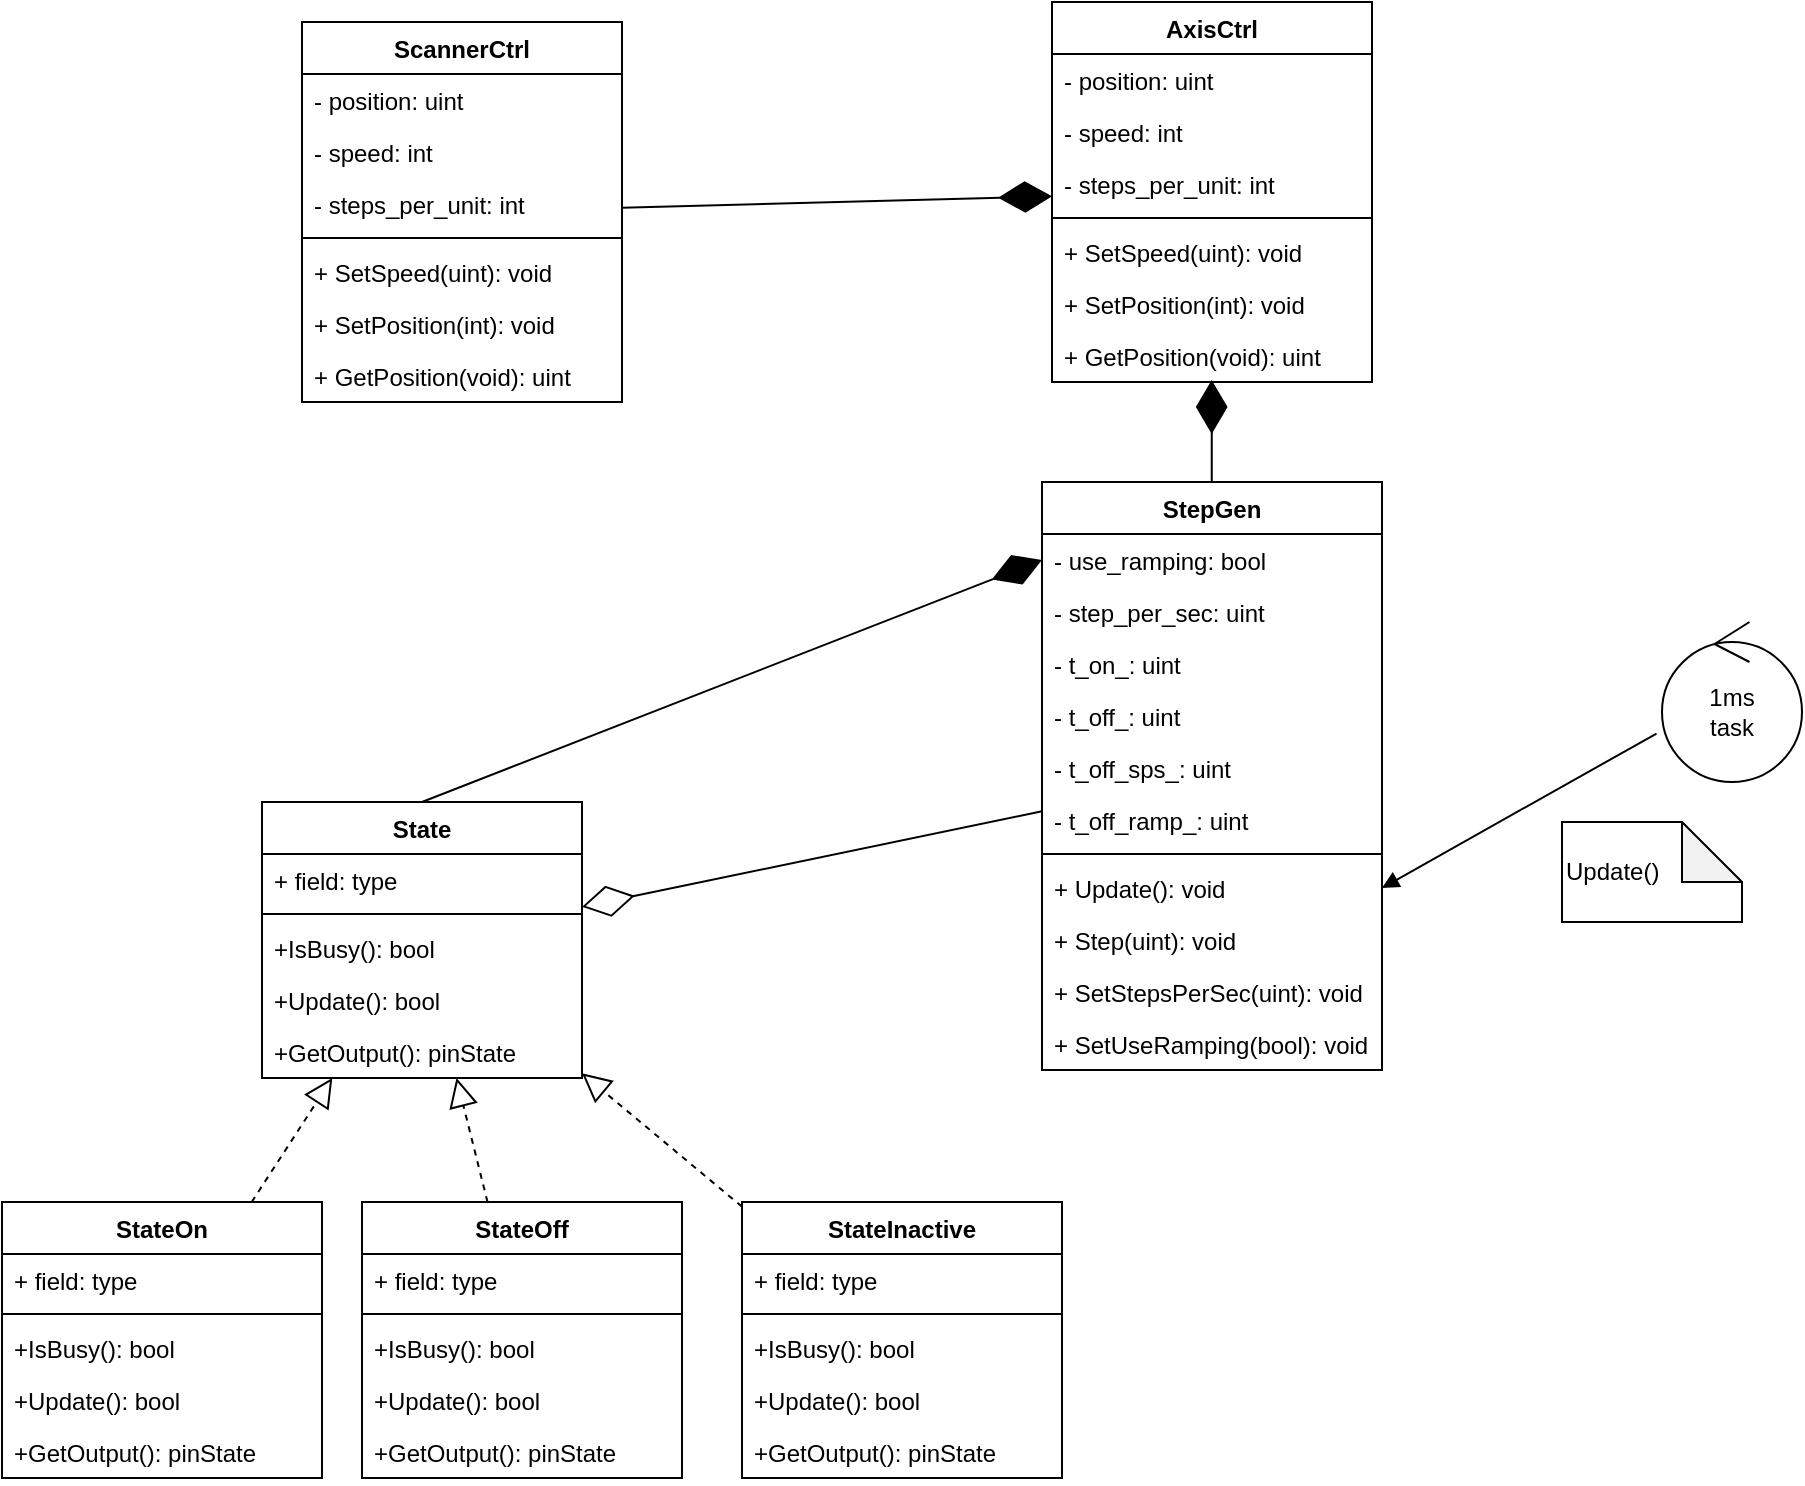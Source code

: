 <mxfile version="21.5.1" type="device" pages="2">
  <diagram id="gGp4RVrtIz4A-ZTjDwm9" name="Page-1">
    <mxGraphModel dx="1098" dy="988" grid="1" gridSize="10" guides="1" tooltips="1" connect="1" arrows="1" fold="1" page="1" pageScale="1" pageWidth="1169" pageHeight="827" math="0" shadow="0">
      <root>
        <mxCell id="0" />
        <mxCell id="1" parent="0" />
        <mxCell id="LSAiB7IixGr9bz8NrgfN-1" value="AxisCtrl" style="swimlane;fontStyle=1;align=center;verticalAlign=top;childLayout=stackLayout;horizontal=1;startSize=26;horizontalStack=0;resizeParent=1;resizeParentMax=0;resizeLast=0;collapsible=1;marginBottom=0;" parent="1" vertex="1">
          <mxGeometry x="765" y="60" width="160" height="190" as="geometry" />
        </mxCell>
        <mxCell id="LSAiB7IixGr9bz8NrgfN-2" value="- position: uint" style="text;strokeColor=none;fillColor=none;align=left;verticalAlign=top;spacingLeft=4;spacingRight=4;overflow=hidden;rotatable=0;points=[[0,0.5],[1,0.5]];portConstraint=eastwest;" parent="LSAiB7IixGr9bz8NrgfN-1" vertex="1">
          <mxGeometry y="26" width="160" height="26" as="geometry" />
        </mxCell>
        <mxCell id="LSAiB7IixGr9bz8NrgfN-3" value="- speed: int" style="text;strokeColor=none;fillColor=none;align=left;verticalAlign=top;spacingLeft=4;spacingRight=4;overflow=hidden;rotatable=0;points=[[0,0.5],[1,0.5]];portConstraint=eastwest;" parent="LSAiB7IixGr9bz8NrgfN-1" vertex="1">
          <mxGeometry y="52" width="160" height="26" as="geometry" />
        </mxCell>
        <mxCell id="LSAiB7IixGr9bz8NrgfN-4" value="- steps_per_unit: int" style="text;strokeColor=none;fillColor=none;align=left;verticalAlign=top;spacingLeft=4;spacingRight=4;overflow=hidden;rotatable=0;points=[[0,0.5],[1,0.5]];portConstraint=eastwest;" parent="LSAiB7IixGr9bz8NrgfN-1" vertex="1">
          <mxGeometry y="78" width="160" height="26" as="geometry" />
        </mxCell>
        <mxCell id="LSAiB7IixGr9bz8NrgfN-5" value="" style="line;strokeWidth=1;fillColor=none;align=left;verticalAlign=middle;spacingTop=-1;spacingLeft=3;spacingRight=3;rotatable=0;labelPosition=right;points=[];portConstraint=eastwest;" parent="LSAiB7IixGr9bz8NrgfN-1" vertex="1">
          <mxGeometry y="104" width="160" height="8" as="geometry" />
        </mxCell>
        <mxCell id="LSAiB7IixGr9bz8NrgfN-6" value="+ SetSpeed(uint): void" style="text;strokeColor=none;fillColor=none;align=left;verticalAlign=top;spacingLeft=4;spacingRight=4;overflow=hidden;rotatable=0;points=[[0,0.5],[1,0.5]];portConstraint=eastwest;" parent="LSAiB7IixGr9bz8NrgfN-1" vertex="1">
          <mxGeometry y="112" width="160" height="26" as="geometry" />
        </mxCell>
        <mxCell id="LSAiB7IixGr9bz8NrgfN-7" value="+ SetPosition(int): void" style="text;strokeColor=none;fillColor=none;align=left;verticalAlign=top;spacingLeft=4;spacingRight=4;overflow=hidden;rotatable=0;points=[[0,0.5],[1,0.5]];portConstraint=eastwest;" parent="LSAiB7IixGr9bz8NrgfN-1" vertex="1">
          <mxGeometry y="138" width="160" height="26" as="geometry" />
        </mxCell>
        <mxCell id="LSAiB7IixGr9bz8NrgfN-8" value="+ GetPosition(void): uint" style="text;strokeColor=none;fillColor=none;align=left;verticalAlign=top;spacingLeft=4;spacingRight=4;overflow=hidden;rotatable=0;points=[[0,0.5],[1,0.5]];portConstraint=eastwest;" parent="LSAiB7IixGr9bz8NrgfN-1" vertex="1">
          <mxGeometry y="164" width="160" height="26" as="geometry" />
        </mxCell>
        <mxCell id="LSAiB7IixGr9bz8NrgfN-9" value="StepGen" style="swimlane;fontStyle=1;align=center;verticalAlign=top;childLayout=stackLayout;horizontal=1;startSize=26;horizontalStack=0;resizeParent=1;resizeParentMax=0;resizeLast=0;collapsible=1;marginBottom=0;" parent="1" vertex="1">
          <mxGeometry x="760" y="300" width="170" height="294" as="geometry" />
        </mxCell>
        <mxCell id="LSAiB7IixGr9bz8NrgfN-10" value="- use_ramping: bool" style="text;strokeColor=none;fillColor=none;align=left;verticalAlign=top;spacingLeft=4;spacingRight=4;overflow=hidden;rotatable=0;points=[[0,0.5],[1,0.5]];portConstraint=eastwest;" parent="LSAiB7IixGr9bz8NrgfN-9" vertex="1">
          <mxGeometry y="26" width="170" height="26" as="geometry" />
        </mxCell>
        <mxCell id="LSAiB7IixGr9bz8NrgfN-11" value="- step_per_sec: uint" style="text;strokeColor=none;fillColor=none;align=left;verticalAlign=top;spacingLeft=4;spacingRight=4;overflow=hidden;rotatable=0;points=[[0,0.5],[1,0.5]];portConstraint=eastwest;" parent="LSAiB7IixGr9bz8NrgfN-9" vertex="1">
          <mxGeometry y="52" width="170" height="26" as="geometry" />
        </mxCell>
        <mxCell id="LSAiB7IixGr9bz8NrgfN-12" value="- t_on_: uint" style="text;strokeColor=none;fillColor=none;align=left;verticalAlign=top;spacingLeft=4;spacingRight=4;overflow=hidden;rotatable=0;points=[[0,0.5],[1,0.5]];portConstraint=eastwest;" parent="LSAiB7IixGr9bz8NrgfN-9" vertex="1">
          <mxGeometry y="78" width="170" height="26" as="geometry" />
        </mxCell>
        <mxCell id="LSAiB7IixGr9bz8NrgfN-13" value="- t_off_: uint" style="text;strokeColor=none;fillColor=none;align=left;verticalAlign=top;spacingLeft=4;spacingRight=4;overflow=hidden;rotatable=0;points=[[0,0.5],[1,0.5]];portConstraint=eastwest;" parent="LSAiB7IixGr9bz8NrgfN-9" vertex="1">
          <mxGeometry y="104" width="170" height="26" as="geometry" />
        </mxCell>
        <mxCell id="LSAiB7IixGr9bz8NrgfN-14" value="- t_off_sps_: uint" style="text;strokeColor=none;fillColor=none;align=left;verticalAlign=top;spacingLeft=4;spacingRight=4;overflow=hidden;rotatable=0;points=[[0,0.5],[1,0.5]];portConstraint=eastwest;" parent="LSAiB7IixGr9bz8NrgfN-9" vertex="1">
          <mxGeometry y="130" width="170" height="26" as="geometry" />
        </mxCell>
        <mxCell id="LSAiB7IixGr9bz8NrgfN-15" value="- t_off_ramp_: uint" style="text;strokeColor=none;fillColor=none;align=left;verticalAlign=top;spacingLeft=4;spacingRight=4;overflow=hidden;rotatable=0;points=[[0,0.5],[1,0.5]];portConstraint=eastwest;" parent="LSAiB7IixGr9bz8NrgfN-9" vertex="1">
          <mxGeometry y="156" width="170" height="26" as="geometry" />
        </mxCell>
        <mxCell id="LSAiB7IixGr9bz8NrgfN-16" value="" style="line;strokeWidth=1;fillColor=none;align=left;verticalAlign=middle;spacingTop=-1;spacingLeft=3;spacingRight=3;rotatable=0;labelPosition=right;points=[];portConstraint=eastwest;" parent="LSAiB7IixGr9bz8NrgfN-9" vertex="1">
          <mxGeometry y="182" width="170" height="8" as="geometry" />
        </mxCell>
        <mxCell id="LSAiB7IixGr9bz8NrgfN-17" value="+ Update(): void" style="text;strokeColor=none;fillColor=none;align=left;verticalAlign=top;spacingLeft=4;spacingRight=4;overflow=hidden;rotatable=0;points=[[0,0.5],[1,0.5]];portConstraint=eastwest;" parent="LSAiB7IixGr9bz8NrgfN-9" vertex="1">
          <mxGeometry y="190" width="170" height="26" as="geometry" />
        </mxCell>
        <mxCell id="LSAiB7IixGr9bz8NrgfN-18" value="+ Step(uint): void" style="text;strokeColor=none;fillColor=none;align=left;verticalAlign=top;spacingLeft=4;spacingRight=4;overflow=hidden;rotatable=0;points=[[0,0.5],[1,0.5]];portConstraint=eastwest;" parent="LSAiB7IixGr9bz8NrgfN-9" vertex="1">
          <mxGeometry y="216" width="170" height="26" as="geometry" />
        </mxCell>
        <mxCell id="LSAiB7IixGr9bz8NrgfN-19" value="+ SetStepsPerSec(uint): void" style="text;strokeColor=none;fillColor=none;align=left;verticalAlign=top;spacingLeft=4;spacingRight=4;overflow=hidden;rotatable=0;points=[[0,0.5],[1,0.5]];portConstraint=eastwest;" parent="LSAiB7IixGr9bz8NrgfN-9" vertex="1">
          <mxGeometry y="242" width="170" height="26" as="geometry" />
        </mxCell>
        <mxCell id="LSAiB7IixGr9bz8NrgfN-20" value="+ SetUseRamping(bool): void" style="text;strokeColor=none;fillColor=none;align=left;verticalAlign=top;spacingLeft=4;spacingRight=4;overflow=hidden;rotatable=0;points=[[0,0.5],[1,0.5]];portConstraint=eastwest;" parent="LSAiB7IixGr9bz8NrgfN-9" vertex="1">
          <mxGeometry y="268" width="170" height="26" as="geometry" />
        </mxCell>
        <mxCell id="LSAiB7IixGr9bz8NrgfN-21" value="" style="endArrow=diamondThin;endFill=1;endSize=24;html=1;rounded=0;entryX=0.499;entryY=0.962;entryDx=0;entryDy=0;entryPerimeter=0;" parent="1" source="LSAiB7IixGr9bz8NrgfN-9" target="LSAiB7IixGr9bz8NrgfN-8" edge="1">
          <mxGeometry width="160" relative="1" as="geometry">
            <mxPoint x="1110" y="280" as="sourcePoint" />
            <mxPoint x="1270" y="280" as="targetPoint" />
          </mxGeometry>
        </mxCell>
        <mxCell id="LSAiB7IixGr9bz8NrgfN-22" value="State" style="swimlane;fontStyle=1;align=center;verticalAlign=top;childLayout=stackLayout;horizontal=1;startSize=26;horizontalStack=0;resizeParent=1;resizeParentMax=0;resizeLast=0;collapsible=1;marginBottom=0;" parent="1" vertex="1">
          <mxGeometry x="370" y="460" width="160" height="138" as="geometry" />
        </mxCell>
        <mxCell id="LSAiB7IixGr9bz8NrgfN-23" value="+ field: type" style="text;strokeColor=none;fillColor=none;align=left;verticalAlign=top;spacingLeft=4;spacingRight=4;overflow=hidden;rotatable=0;points=[[0,0.5],[1,0.5]];portConstraint=eastwest;" parent="LSAiB7IixGr9bz8NrgfN-22" vertex="1">
          <mxGeometry y="26" width="160" height="26" as="geometry" />
        </mxCell>
        <mxCell id="LSAiB7IixGr9bz8NrgfN-24" value="" style="line;strokeWidth=1;fillColor=none;align=left;verticalAlign=middle;spacingTop=-1;spacingLeft=3;spacingRight=3;rotatable=0;labelPosition=right;points=[];portConstraint=eastwest;" parent="LSAiB7IixGr9bz8NrgfN-22" vertex="1">
          <mxGeometry y="52" width="160" height="8" as="geometry" />
        </mxCell>
        <mxCell id="LSAiB7IixGr9bz8NrgfN-25" value="+IsBusy(): bool" style="text;strokeColor=none;fillColor=none;align=left;verticalAlign=top;spacingLeft=4;spacingRight=4;overflow=hidden;rotatable=0;points=[[0,0.5],[1,0.5]];portConstraint=eastwest;" parent="LSAiB7IixGr9bz8NrgfN-22" vertex="1">
          <mxGeometry y="60" width="160" height="26" as="geometry" />
        </mxCell>
        <mxCell id="LSAiB7IixGr9bz8NrgfN-26" value="+Update(): bool" style="text;strokeColor=none;fillColor=none;align=left;verticalAlign=top;spacingLeft=4;spacingRight=4;overflow=hidden;rotatable=0;points=[[0,0.5],[1,0.5]];portConstraint=eastwest;" parent="LSAiB7IixGr9bz8NrgfN-22" vertex="1">
          <mxGeometry y="86" width="160" height="26" as="geometry" />
        </mxCell>
        <mxCell id="LSAiB7IixGr9bz8NrgfN-27" value="+GetOutput(): pinState" style="text;strokeColor=none;fillColor=none;align=left;verticalAlign=top;spacingLeft=4;spacingRight=4;overflow=hidden;rotatable=0;points=[[0,0.5],[1,0.5]];portConstraint=eastwest;" parent="LSAiB7IixGr9bz8NrgfN-22" vertex="1">
          <mxGeometry y="112" width="160" height="26" as="geometry" />
        </mxCell>
        <mxCell id="LSAiB7IixGr9bz8NrgfN-28" value="" style="endArrow=diamondThin;endFill=0;endSize=24;html=1;rounded=0;" parent="1" source="LSAiB7IixGr9bz8NrgfN-9" target="LSAiB7IixGr9bz8NrgfN-22" edge="1">
          <mxGeometry width="160" relative="1" as="geometry">
            <mxPoint x="650" y="510" as="sourcePoint" />
            <mxPoint x="810" y="510" as="targetPoint" />
          </mxGeometry>
        </mxCell>
        <mxCell id="LSAiB7IixGr9bz8NrgfN-29" value="" style="endArrow=diamondThin;endFill=1;endSize=24;html=1;rounded=0;exitX=0.5;exitY=0;exitDx=0;exitDy=0;entryX=0;entryY=0.5;entryDx=0;entryDy=0;" parent="1" source="LSAiB7IixGr9bz8NrgfN-22" target="LSAiB7IixGr9bz8NrgfN-10" edge="1">
          <mxGeometry width="160" relative="1" as="geometry">
            <mxPoint x="650" y="510" as="sourcePoint" />
            <mxPoint x="810" y="510" as="targetPoint" />
          </mxGeometry>
        </mxCell>
        <mxCell id="LSAiB7IixGr9bz8NrgfN-30" value="StateInactive" style="swimlane;fontStyle=1;align=center;verticalAlign=top;childLayout=stackLayout;horizontal=1;startSize=26;horizontalStack=0;resizeParent=1;resizeParentMax=0;resizeLast=0;collapsible=1;marginBottom=0;" parent="1" vertex="1">
          <mxGeometry x="610" y="660" width="160" height="138" as="geometry" />
        </mxCell>
        <mxCell id="LSAiB7IixGr9bz8NrgfN-31" value="+ field: type" style="text;strokeColor=none;fillColor=none;align=left;verticalAlign=top;spacingLeft=4;spacingRight=4;overflow=hidden;rotatable=0;points=[[0,0.5],[1,0.5]];portConstraint=eastwest;" parent="LSAiB7IixGr9bz8NrgfN-30" vertex="1">
          <mxGeometry y="26" width="160" height="26" as="geometry" />
        </mxCell>
        <mxCell id="LSAiB7IixGr9bz8NrgfN-32" value="" style="line;strokeWidth=1;fillColor=none;align=left;verticalAlign=middle;spacingTop=-1;spacingLeft=3;spacingRight=3;rotatable=0;labelPosition=right;points=[];portConstraint=eastwest;" parent="LSAiB7IixGr9bz8NrgfN-30" vertex="1">
          <mxGeometry y="52" width="160" height="8" as="geometry" />
        </mxCell>
        <mxCell id="LSAiB7IixGr9bz8NrgfN-33" value="+IsBusy(): bool" style="text;strokeColor=none;fillColor=none;align=left;verticalAlign=top;spacingLeft=4;spacingRight=4;overflow=hidden;rotatable=0;points=[[0,0.5],[1,0.5]];portConstraint=eastwest;" parent="LSAiB7IixGr9bz8NrgfN-30" vertex="1">
          <mxGeometry y="60" width="160" height="26" as="geometry" />
        </mxCell>
        <mxCell id="LSAiB7IixGr9bz8NrgfN-34" value="+Update(): bool" style="text;strokeColor=none;fillColor=none;align=left;verticalAlign=top;spacingLeft=4;spacingRight=4;overflow=hidden;rotatable=0;points=[[0,0.5],[1,0.5]];portConstraint=eastwest;" parent="LSAiB7IixGr9bz8NrgfN-30" vertex="1">
          <mxGeometry y="86" width="160" height="26" as="geometry" />
        </mxCell>
        <mxCell id="LSAiB7IixGr9bz8NrgfN-35" value="+GetOutput(): pinState" style="text;strokeColor=none;fillColor=none;align=left;verticalAlign=top;spacingLeft=4;spacingRight=4;overflow=hidden;rotatable=0;points=[[0,0.5],[1,0.5]];portConstraint=eastwest;" parent="LSAiB7IixGr9bz8NrgfN-30" vertex="1">
          <mxGeometry y="112" width="160" height="26" as="geometry" />
        </mxCell>
        <mxCell id="LSAiB7IixGr9bz8NrgfN-36" value="StateOff" style="swimlane;fontStyle=1;align=center;verticalAlign=top;childLayout=stackLayout;horizontal=1;startSize=26;horizontalStack=0;resizeParent=1;resizeParentMax=0;resizeLast=0;collapsible=1;marginBottom=0;" parent="1" vertex="1">
          <mxGeometry x="420" y="660" width="160" height="138" as="geometry" />
        </mxCell>
        <mxCell id="LSAiB7IixGr9bz8NrgfN-37" value="+ field: type" style="text;strokeColor=none;fillColor=none;align=left;verticalAlign=top;spacingLeft=4;spacingRight=4;overflow=hidden;rotatable=0;points=[[0,0.5],[1,0.5]];portConstraint=eastwest;" parent="LSAiB7IixGr9bz8NrgfN-36" vertex="1">
          <mxGeometry y="26" width="160" height="26" as="geometry" />
        </mxCell>
        <mxCell id="LSAiB7IixGr9bz8NrgfN-38" value="" style="line;strokeWidth=1;fillColor=none;align=left;verticalAlign=middle;spacingTop=-1;spacingLeft=3;spacingRight=3;rotatable=0;labelPosition=right;points=[];portConstraint=eastwest;" parent="LSAiB7IixGr9bz8NrgfN-36" vertex="1">
          <mxGeometry y="52" width="160" height="8" as="geometry" />
        </mxCell>
        <mxCell id="LSAiB7IixGr9bz8NrgfN-39" value="+IsBusy(): bool" style="text;strokeColor=none;fillColor=none;align=left;verticalAlign=top;spacingLeft=4;spacingRight=4;overflow=hidden;rotatable=0;points=[[0,0.5],[1,0.5]];portConstraint=eastwest;" parent="LSAiB7IixGr9bz8NrgfN-36" vertex="1">
          <mxGeometry y="60" width="160" height="26" as="geometry" />
        </mxCell>
        <mxCell id="LSAiB7IixGr9bz8NrgfN-40" value="+Update(): bool" style="text;strokeColor=none;fillColor=none;align=left;verticalAlign=top;spacingLeft=4;spacingRight=4;overflow=hidden;rotatable=0;points=[[0,0.5],[1,0.5]];portConstraint=eastwest;" parent="LSAiB7IixGr9bz8NrgfN-36" vertex="1">
          <mxGeometry y="86" width="160" height="26" as="geometry" />
        </mxCell>
        <mxCell id="LSAiB7IixGr9bz8NrgfN-41" value="+GetOutput(): pinState" style="text;strokeColor=none;fillColor=none;align=left;verticalAlign=top;spacingLeft=4;spacingRight=4;overflow=hidden;rotatable=0;points=[[0,0.5],[1,0.5]];portConstraint=eastwest;" parent="LSAiB7IixGr9bz8NrgfN-36" vertex="1">
          <mxGeometry y="112" width="160" height="26" as="geometry" />
        </mxCell>
        <mxCell id="LSAiB7IixGr9bz8NrgfN-42" value="StateOn" style="swimlane;fontStyle=1;align=center;verticalAlign=top;childLayout=stackLayout;horizontal=1;startSize=26;horizontalStack=0;resizeParent=1;resizeParentMax=0;resizeLast=0;collapsible=1;marginBottom=0;" parent="1" vertex="1">
          <mxGeometry x="240" y="660" width="160" height="138" as="geometry" />
        </mxCell>
        <mxCell id="LSAiB7IixGr9bz8NrgfN-43" value="+ field: type" style="text;strokeColor=none;fillColor=none;align=left;verticalAlign=top;spacingLeft=4;spacingRight=4;overflow=hidden;rotatable=0;points=[[0,0.5],[1,0.5]];portConstraint=eastwest;" parent="LSAiB7IixGr9bz8NrgfN-42" vertex="1">
          <mxGeometry y="26" width="160" height="26" as="geometry" />
        </mxCell>
        <mxCell id="LSAiB7IixGr9bz8NrgfN-44" value="" style="line;strokeWidth=1;fillColor=none;align=left;verticalAlign=middle;spacingTop=-1;spacingLeft=3;spacingRight=3;rotatable=0;labelPosition=right;points=[];portConstraint=eastwest;" parent="LSAiB7IixGr9bz8NrgfN-42" vertex="1">
          <mxGeometry y="52" width="160" height="8" as="geometry" />
        </mxCell>
        <mxCell id="LSAiB7IixGr9bz8NrgfN-45" value="+IsBusy(): bool" style="text;strokeColor=none;fillColor=none;align=left;verticalAlign=top;spacingLeft=4;spacingRight=4;overflow=hidden;rotatable=0;points=[[0,0.5],[1,0.5]];portConstraint=eastwest;" parent="LSAiB7IixGr9bz8NrgfN-42" vertex="1">
          <mxGeometry y="60" width="160" height="26" as="geometry" />
        </mxCell>
        <mxCell id="LSAiB7IixGr9bz8NrgfN-46" value="+Update(): bool" style="text;strokeColor=none;fillColor=none;align=left;verticalAlign=top;spacingLeft=4;spacingRight=4;overflow=hidden;rotatable=0;points=[[0,0.5],[1,0.5]];portConstraint=eastwest;" parent="LSAiB7IixGr9bz8NrgfN-42" vertex="1">
          <mxGeometry y="86" width="160" height="26" as="geometry" />
        </mxCell>
        <mxCell id="LSAiB7IixGr9bz8NrgfN-47" value="+GetOutput(): pinState" style="text;strokeColor=none;fillColor=none;align=left;verticalAlign=top;spacingLeft=4;spacingRight=4;overflow=hidden;rotatable=0;points=[[0,0.5],[1,0.5]];portConstraint=eastwest;" parent="LSAiB7IixGr9bz8NrgfN-42" vertex="1">
          <mxGeometry y="112" width="160" height="26" as="geometry" />
        </mxCell>
        <mxCell id="LSAiB7IixGr9bz8NrgfN-48" value="" style="endArrow=block;dashed=1;endFill=0;endSize=12;html=1;rounded=0;" parent="1" source="LSAiB7IixGr9bz8NrgfN-42" target="LSAiB7IixGr9bz8NrgfN-22" edge="1">
          <mxGeometry width="160" relative="1" as="geometry">
            <mxPoint x="650" y="510" as="sourcePoint" />
            <mxPoint x="810" y="510" as="targetPoint" />
          </mxGeometry>
        </mxCell>
        <mxCell id="LSAiB7IixGr9bz8NrgfN-49" value="" style="endArrow=block;dashed=1;endFill=0;endSize=12;html=1;rounded=0;" parent="1" source="LSAiB7IixGr9bz8NrgfN-36" target="LSAiB7IixGr9bz8NrgfN-22" edge="1">
          <mxGeometry width="160" relative="1" as="geometry">
            <mxPoint x="330" y="670" as="sourcePoint" />
            <mxPoint x="480" y="610" as="targetPoint" />
          </mxGeometry>
        </mxCell>
        <mxCell id="LSAiB7IixGr9bz8NrgfN-50" value="" style="endArrow=block;dashed=1;endFill=0;endSize=12;html=1;rounded=0;" parent="1" source="LSAiB7IixGr9bz8NrgfN-30" target="LSAiB7IixGr9bz8NrgfN-22" edge="1">
          <mxGeometry width="160" relative="1" as="geometry">
            <mxPoint x="340" y="680" as="sourcePoint" />
            <mxPoint x="560" y="620" as="targetPoint" />
          </mxGeometry>
        </mxCell>
        <mxCell id="LSAiB7IixGr9bz8NrgfN-51" value="1ms&lt;br&gt;task" style="ellipse;shape=umlControl;whiteSpace=wrap;html=1;" parent="1" vertex="1">
          <mxGeometry x="1070" y="370" width="70" height="80" as="geometry" />
        </mxCell>
        <mxCell id="LSAiB7IixGr9bz8NrgfN-52" value="" style="html=1;verticalAlign=bottom;labelBackgroundColor=none;endArrow=block;endFill=1;rounded=0;entryX=1;entryY=0.5;entryDx=0;entryDy=0;exitX=-0.039;exitY=0.697;exitDx=0;exitDy=0;exitPerimeter=0;" parent="1" source="LSAiB7IixGr9bz8NrgfN-51" target="LSAiB7IixGr9bz8NrgfN-17" edge="1">
          <mxGeometry width="160" relative="1" as="geometry">
            <mxPoint x="1060" y="420" as="sourcePoint" />
            <mxPoint x="720" y="550" as="targetPoint" />
          </mxGeometry>
        </mxCell>
        <mxCell id="LSAiB7IixGr9bz8NrgfN-53" value="Update()" style="shape=note;whiteSpace=wrap;html=1;backgroundOutline=1;darkOpacity=0.05;align=left;" parent="1" vertex="1">
          <mxGeometry x="1020" y="470" width="90" height="50" as="geometry" />
        </mxCell>
        <mxCell id="DkStvtZJuYiXA0wBubEW-1" value="ScannerCtrl" style="swimlane;fontStyle=1;align=center;verticalAlign=top;childLayout=stackLayout;horizontal=1;startSize=26;horizontalStack=0;resizeParent=1;resizeParentMax=0;resizeLast=0;collapsible=1;marginBottom=0;" vertex="1" parent="1">
          <mxGeometry x="390" y="70" width="160" height="190" as="geometry" />
        </mxCell>
        <mxCell id="DkStvtZJuYiXA0wBubEW-2" value="- position: uint" style="text;strokeColor=none;fillColor=none;align=left;verticalAlign=top;spacingLeft=4;spacingRight=4;overflow=hidden;rotatable=0;points=[[0,0.5],[1,0.5]];portConstraint=eastwest;" vertex="1" parent="DkStvtZJuYiXA0wBubEW-1">
          <mxGeometry y="26" width="160" height="26" as="geometry" />
        </mxCell>
        <mxCell id="DkStvtZJuYiXA0wBubEW-3" value="- speed: int" style="text;strokeColor=none;fillColor=none;align=left;verticalAlign=top;spacingLeft=4;spacingRight=4;overflow=hidden;rotatable=0;points=[[0,0.5],[1,0.5]];portConstraint=eastwest;" vertex="1" parent="DkStvtZJuYiXA0wBubEW-1">
          <mxGeometry y="52" width="160" height="26" as="geometry" />
        </mxCell>
        <mxCell id="DkStvtZJuYiXA0wBubEW-4" value="- steps_per_unit: int" style="text;strokeColor=none;fillColor=none;align=left;verticalAlign=top;spacingLeft=4;spacingRight=4;overflow=hidden;rotatable=0;points=[[0,0.5],[1,0.5]];portConstraint=eastwest;" vertex="1" parent="DkStvtZJuYiXA0wBubEW-1">
          <mxGeometry y="78" width="160" height="26" as="geometry" />
        </mxCell>
        <mxCell id="DkStvtZJuYiXA0wBubEW-5" value="" style="line;strokeWidth=1;fillColor=none;align=left;verticalAlign=middle;spacingTop=-1;spacingLeft=3;spacingRight=3;rotatable=0;labelPosition=right;points=[];portConstraint=eastwest;" vertex="1" parent="DkStvtZJuYiXA0wBubEW-1">
          <mxGeometry y="104" width="160" height="8" as="geometry" />
        </mxCell>
        <mxCell id="DkStvtZJuYiXA0wBubEW-6" value="+ SetSpeed(uint): void" style="text;strokeColor=none;fillColor=none;align=left;verticalAlign=top;spacingLeft=4;spacingRight=4;overflow=hidden;rotatable=0;points=[[0,0.5],[1,0.5]];portConstraint=eastwest;" vertex="1" parent="DkStvtZJuYiXA0wBubEW-1">
          <mxGeometry y="112" width="160" height="26" as="geometry" />
        </mxCell>
        <mxCell id="DkStvtZJuYiXA0wBubEW-7" value="+ SetPosition(int): void" style="text;strokeColor=none;fillColor=none;align=left;verticalAlign=top;spacingLeft=4;spacingRight=4;overflow=hidden;rotatable=0;points=[[0,0.5],[1,0.5]];portConstraint=eastwest;" vertex="1" parent="DkStvtZJuYiXA0wBubEW-1">
          <mxGeometry y="138" width="160" height="26" as="geometry" />
        </mxCell>
        <mxCell id="DkStvtZJuYiXA0wBubEW-8" value="+ GetPosition(void): uint" style="text;strokeColor=none;fillColor=none;align=left;verticalAlign=top;spacingLeft=4;spacingRight=4;overflow=hidden;rotatable=0;points=[[0,0.5],[1,0.5]];portConstraint=eastwest;" vertex="1" parent="DkStvtZJuYiXA0wBubEW-1">
          <mxGeometry y="164" width="160" height="26" as="geometry" />
        </mxCell>
        <mxCell id="DkStvtZJuYiXA0wBubEW-9" value="" style="endArrow=diamondThin;endFill=1;endSize=24;html=1;rounded=0;" edge="1" parent="1" source="DkStvtZJuYiXA0wBubEW-1" target="LSAiB7IixGr9bz8NrgfN-1">
          <mxGeometry width="160" relative="1" as="geometry">
            <mxPoint x="550" y="51" as="sourcePoint" />
            <mxPoint x="860" y="-70" as="targetPoint" />
          </mxGeometry>
        </mxCell>
      </root>
    </mxGraphModel>
  </diagram>
  <diagram id="_XMiRAP7YtDQQvt_TOxm" name="Page-2">
    <mxGraphModel dx="1422" dy="865" grid="1" gridSize="10" guides="1" tooltips="1" connect="1" arrows="1" fold="1" page="1" pageScale="1" pageWidth="1169" pageHeight="827" math="0" shadow="0">
      <root>
        <mxCell id="0" />
        <mxCell id="1" parent="0" />
        <mxCell id="Aea5CEDroBR5ZpuiyoKQ-1" value="Model" style="swimlane;fontStyle=1;align=center;verticalAlign=top;childLayout=stackLayout;horizontal=1;startSize=26;horizontalStack=0;resizeParent=1;resizeParentMax=0;resizeLast=0;collapsible=1;marginBottom=0;" vertex="1" parent="1">
          <mxGeometry x="300" y="293" width="160" height="294" as="geometry" />
        </mxCell>
        <mxCell id="Aea5CEDroBR5ZpuiyoKQ-2" value="+ file_name: string" style="text;strokeColor=none;fillColor=none;align=left;verticalAlign=top;spacingLeft=4;spacingRight=4;overflow=hidden;rotatable=0;points=[[0,0.5],[1,0.5]];portConstraint=eastwest;" vertex="1" parent="Aea5CEDroBR5ZpuiyoKQ-1">
          <mxGeometry y="26" width="160" height="26" as="geometry" />
        </mxCell>
        <mxCell id="Aea5CEDroBR5ZpuiyoKQ-3" value="+ com_port: string" style="text;strokeColor=none;fillColor=none;align=left;verticalAlign=top;spacingLeft=4;spacingRight=4;overflow=hidden;rotatable=0;points=[[0,0.5],[1,0.5]];portConstraint=eastwest;" vertex="1" parent="Aea5CEDroBR5ZpuiyoKQ-1">
          <mxGeometry y="52" width="160" height="26" as="geometry" />
        </mxCell>
        <mxCell id="Aea5CEDroBR5ZpuiyoKQ-4" value="+ low_vertical_limit: int" style="text;strokeColor=none;fillColor=none;align=left;verticalAlign=top;spacingLeft=4;spacingRight=4;overflow=hidden;rotatable=0;points=[[0,0.5],[1,0.5]];portConstraint=eastwest;" vertex="1" parent="Aea5CEDroBR5ZpuiyoKQ-1">
          <mxGeometry y="78" width="160" height="26" as="geometry" />
        </mxCell>
        <mxCell id="Aea5CEDroBR5ZpuiyoKQ-5" value="+ high_vertical_limit: int" style="text;strokeColor=none;fillColor=none;align=left;verticalAlign=top;spacingLeft=4;spacingRight=4;overflow=hidden;rotatable=0;points=[[0,0.5],[1,0.5]];portConstraint=eastwest;" vertex="1" parent="Aea5CEDroBR5ZpuiyoKQ-1">
          <mxGeometry y="104" width="160" height="26" as="geometry" />
        </mxCell>
        <mxCell id="Aea5CEDroBR5ZpuiyoKQ-6" value="" style="line;strokeWidth=1;fillColor=none;align=left;verticalAlign=middle;spacingTop=-1;spacingLeft=3;spacingRight=3;rotatable=0;labelPosition=right;points=[];portConstraint=eastwest;" vertex="1" parent="Aea5CEDroBR5ZpuiyoKQ-1">
          <mxGeometry y="130" width="160" height="8" as="geometry" />
        </mxCell>
        <mxCell id="Aea5CEDroBR5ZpuiyoKQ-7" value="+ attatch(Observer): void" style="text;strokeColor=none;fillColor=none;align=left;verticalAlign=top;spacingLeft=4;spacingRight=4;overflow=hidden;rotatable=0;points=[[0,0.5],[1,0.5]];portConstraint=eastwest;" vertex="1" parent="Aea5CEDroBR5ZpuiyoKQ-1">
          <mxGeometry y="138" width="160" height="26" as="geometry" />
        </mxCell>
        <mxCell id="Aea5CEDroBR5ZpuiyoKQ-8" value="+ notify(void): void" style="text;strokeColor=none;fillColor=none;align=left;verticalAlign=top;spacingLeft=4;spacingRight=4;overflow=hidden;rotatable=0;points=[[0,0.5],[1,0.5]];portConstraint=eastwest;" vertex="1" parent="Aea5CEDroBR5ZpuiyoKQ-1">
          <mxGeometry y="164" width="160" height="26" as="geometry" />
        </mxCell>
        <mxCell id="Aea5CEDroBR5ZpuiyoKQ-9" value="+ getter1(void): void" style="text;strokeColor=none;fillColor=none;align=left;verticalAlign=top;spacingLeft=4;spacingRight=4;overflow=hidden;rotatable=0;points=[[0,0.5],[1,0.5]];portConstraint=eastwest;" vertex="1" parent="Aea5CEDroBR5ZpuiyoKQ-1">
          <mxGeometry y="190" width="160" height="26" as="geometry" />
        </mxCell>
        <mxCell id="Aea5CEDroBR5ZpuiyoKQ-10" value="+ getter2(void): void" style="text;strokeColor=none;fillColor=none;align=left;verticalAlign=top;spacingLeft=4;spacingRight=4;overflow=hidden;rotatable=0;points=[[0,0.5],[1,0.5]];portConstraint=eastwest;" vertex="1" parent="Aea5CEDroBR5ZpuiyoKQ-1">
          <mxGeometry y="216" width="160" height="26" as="geometry" />
        </mxCell>
        <mxCell id="Aea5CEDroBR5ZpuiyoKQ-11" value="+ setter1(void): void" style="text;strokeColor=none;fillColor=none;align=left;verticalAlign=top;spacingLeft=4;spacingRight=4;overflow=hidden;rotatable=0;points=[[0,0.5],[1,0.5]];portConstraint=eastwest;" vertex="1" parent="Aea5CEDroBR5ZpuiyoKQ-1">
          <mxGeometry y="242" width="160" height="26" as="geometry" />
        </mxCell>
        <mxCell id="Aea5CEDroBR5ZpuiyoKQ-12" value="+ setter2(void): void" style="text;strokeColor=none;fillColor=none;align=left;verticalAlign=top;spacingLeft=4;spacingRight=4;overflow=hidden;rotatable=0;points=[[0,0.5],[1,0.5]];portConstraint=eastwest;" vertex="1" parent="Aea5CEDroBR5ZpuiyoKQ-1">
          <mxGeometry y="268" width="160" height="26" as="geometry" />
        </mxCell>
        <mxCell id="Aea5CEDroBR5ZpuiyoKQ-13" value="View" style="swimlane;fontStyle=1;align=center;verticalAlign=top;childLayout=stackLayout;horizontal=1;startSize=26;horizontalStack=0;resizeParent=1;resizeParentMax=0;resizeLast=0;collapsible=1;marginBottom=0;" vertex="1" parent="1">
          <mxGeometry x="560" y="619" width="160" height="86" as="geometry" />
        </mxCell>
        <mxCell id="Aea5CEDroBR5ZpuiyoKQ-14" value="+ field: type" style="text;strokeColor=none;fillColor=none;align=left;verticalAlign=top;spacingLeft=4;spacingRight=4;overflow=hidden;rotatable=0;points=[[0,0.5],[1,0.5]];portConstraint=eastwest;" vertex="1" parent="Aea5CEDroBR5ZpuiyoKQ-13">
          <mxGeometry y="26" width="160" height="26" as="geometry" />
        </mxCell>
        <mxCell id="Aea5CEDroBR5ZpuiyoKQ-15" value="" style="line;strokeWidth=1;fillColor=none;align=left;verticalAlign=middle;spacingTop=-1;spacingLeft=3;spacingRight=3;rotatable=0;labelPosition=right;points=[];portConstraint=eastwest;" vertex="1" parent="Aea5CEDroBR5ZpuiyoKQ-13">
          <mxGeometry y="52" width="160" height="8" as="geometry" />
        </mxCell>
        <mxCell id="Aea5CEDroBR5ZpuiyoKQ-16" value="+ method(type): type" style="text;strokeColor=none;fillColor=none;align=left;verticalAlign=top;spacingLeft=4;spacingRight=4;overflow=hidden;rotatable=0;points=[[0,0.5],[1,0.5]];portConstraint=eastwest;" vertex="1" parent="Aea5CEDroBR5ZpuiyoKQ-13">
          <mxGeometry y="60" width="160" height="26" as="geometry" />
        </mxCell>
        <mxCell id="Aea5CEDroBR5ZpuiyoKQ-17" value="Controller" style="swimlane;fontStyle=1;align=center;verticalAlign=top;childLayout=stackLayout;horizontal=1;startSize=26;horizontalStack=0;resizeParent=1;resizeParentMax=0;resizeLast=0;collapsible=1;marginBottom=0;" vertex="1" parent="1">
          <mxGeometry x="820" y="619" width="160" height="78" as="geometry" />
        </mxCell>
        <mxCell id="Aea5CEDroBR5ZpuiyoKQ-18" value="+ handler1(type): void" style="text;strokeColor=none;fillColor=none;align=left;verticalAlign=top;spacingLeft=4;spacingRight=4;overflow=hidden;rotatable=0;points=[[0,0.5],[1,0.5]];portConstraint=eastwest;" vertex="1" parent="Aea5CEDroBR5ZpuiyoKQ-17">
          <mxGeometry y="26" width="160" height="26" as="geometry" />
        </mxCell>
        <mxCell id="Aea5CEDroBR5ZpuiyoKQ-19" value="+ handler2(type): void" style="text;strokeColor=none;fillColor=none;align=left;verticalAlign=top;spacingLeft=4;spacingRight=4;overflow=hidden;rotatable=0;points=[[0,0.5],[1,0.5]];portConstraint=eastwest;" vertex="1" parent="Aea5CEDroBR5ZpuiyoKQ-17">
          <mxGeometry y="52" width="160" height="26" as="geometry" />
        </mxCell>
        <mxCell id="Aea5CEDroBR5ZpuiyoKQ-20" value="" style="endArrow=diamondThin;endFill=0;endSize=24;html=1;rounded=0;entryX=1;entryY=0.5;entryDx=0;entryDy=0;exitX=0;exitY=0.5;exitDx=0;exitDy=0;" edge="1" parent="1" target="Aea5CEDroBR5ZpuiyoKQ-14">
          <mxGeometry width="160" relative="1" as="geometry">
            <mxPoint x="820" y="658" as="sourcePoint" />
            <mxPoint x="770" y="759" as="targetPoint" />
          </mxGeometry>
        </mxCell>
        <mxCell id="Aea5CEDroBR5ZpuiyoKQ-21" value="Observer" style="swimlane;fontStyle=1;align=center;verticalAlign=top;childLayout=stackLayout;horizontal=1;startSize=26;horizontalStack=0;resizeParent=1;resizeParentMax=0;resizeLast=0;collapsible=1;marginBottom=0;" vertex="1" parent="1">
          <mxGeometry x="560" y="409" width="160" height="52" as="geometry" />
        </mxCell>
        <mxCell id="Aea5CEDroBR5ZpuiyoKQ-22" value="+ update(void): void" style="text;strokeColor=none;fillColor=none;align=left;verticalAlign=top;spacingLeft=4;spacingRight=4;overflow=hidden;rotatable=0;points=[[0,0.5],[1,0.5]];portConstraint=eastwest;" vertex="1" parent="Aea5CEDroBR5ZpuiyoKQ-21">
          <mxGeometry y="26" width="160" height="26" as="geometry" />
        </mxCell>
        <mxCell id="Aea5CEDroBR5ZpuiyoKQ-23" value="Extends" style="endArrow=block;endSize=16;endFill=0;html=1;rounded=0;exitX=0.5;exitY=0;exitDx=0;exitDy=0;" edge="1" parent="1" source="Aea5CEDroBR5ZpuiyoKQ-13" target="Aea5CEDroBR5ZpuiyoKQ-21">
          <mxGeometry x="0.452" y="-20" width="160" relative="1" as="geometry">
            <mxPoint x="610" y="759" as="sourcePoint" />
            <mxPoint x="770" y="759" as="targetPoint" />
            <mxPoint as="offset" />
          </mxGeometry>
        </mxCell>
        <mxCell id="Aea5CEDroBR5ZpuiyoKQ-24" value="Extends" style="endArrow=block;endSize=16;endFill=0;html=1;rounded=0;exitX=0.5;exitY=0;exitDx=0;exitDy=0;" edge="1" parent="1" source="Aea5CEDroBR5ZpuiyoKQ-17" target="Aea5CEDroBR5ZpuiyoKQ-22">
          <mxGeometry x="0.452" y="-20" width="160" relative="1" as="geometry">
            <mxPoint x="650" y="629" as="sourcePoint" />
            <mxPoint x="640" y="499" as="targetPoint" />
            <mxPoint as="offset" />
            <Array as="points">
              <mxPoint x="900" y="569" />
              <mxPoint x="640" y="569" />
            </Array>
          </mxGeometry>
        </mxCell>
        <mxCell id="Aea5CEDroBR5ZpuiyoKQ-25" value="" style="endArrow=diamondThin;endFill=1;endSize=24;html=1;rounded=0;exitX=0;exitY=0.5;exitDx=0;exitDy=0;" edge="1" parent="1" target="Aea5CEDroBR5ZpuiyoKQ-7">
          <mxGeometry width="160" relative="1" as="geometry">
            <mxPoint x="560" y="448" as="sourcePoint" />
            <mxPoint x="640" y="579" as="targetPoint" />
          </mxGeometry>
        </mxCell>
        <mxCell id="Aea5CEDroBR5ZpuiyoKQ-26" value="Comm" style="swimlane;fontStyle=1;align=center;verticalAlign=top;childLayout=stackLayout;horizontal=1;startSize=26;horizontalStack=0;resizeParent=1;resizeParentMax=0;resizeLast=0;collapsible=1;marginBottom=0;" vertex="1" parent="1">
          <mxGeometry x="880" y="334" width="160" height="86" as="geometry" />
        </mxCell>
        <mxCell id="Aea5CEDroBR5ZpuiyoKQ-27" value="+ field: type" style="text;strokeColor=none;fillColor=none;align=left;verticalAlign=top;spacingLeft=4;spacingRight=4;overflow=hidden;rotatable=0;points=[[0,0.5],[1,0.5]];portConstraint=eastwest;" vertex="1" parent="Aea5CEDroBR5ZpuiyoKQ-26">
          <mxGeometry y="26" width="160" height="26" as="geometry" />
        </mxCell>
        <mxCell id="Aea5CEDroBR5ZpuiyoKQ-28" value="" style="line;strokeWidth=1;fillColor=none;align=left;verticalAlign=middle;spacingTop=-1;spacingLeft=3;spacingRight=3;rotatable=0;labelPosition=right;points=[];portConstraint=eastwest;" vertex="1" parent="Aea5CEDroBR5ZpuiyoKQ-26">
          <mxGeometry y="52" width="160" height="8" as="geometry" />
        </mxCell>
        <mxCell id="Aea5CEDroBR5ZpuiyoKQ-29" value="+ method(type): type" style="text;strokeColor=none;fillColor=none;align=left;verticalAlign=top;spacingLeft=4;spacingRight=4;overflow=hidden;rotatable=0;points=[[0,0.5],[1,0.5]];portConstraint=eastwest;" vertex="1" parent="Aea5CEDroBR5ZpuiyoKQ-26">
          <mxGeometry y="60" width="160" height="26" as="geometry" />
        </mxCell>
        <mxCell id="Aea5CEDroBR5ZpuiyoKQ-30" value="" style="endArrow=open;endFill=1;endSize=12;html=1;rounded=0;entryX=0.754;entryY=1.242;entryDx=0;entryDy=0;entryPerimeter=0;exitX=-0.025;exitY=0.242;exitDx=0;exitDy=0;exitPerimeter=0;" edge="1" parent="1" source="Aea5CEDroBR5ZpuiyoKQ-14" target="Aea5CEDroBR5ZpuiyoKQ-12">
          <mxGeometry width="160" relative="1" as="geometry">
            <mxPoint x="590" y="540" as="sourcePoint" />
            <mxPoint x="750" y="540" as="targetPoint" />
          </mxGeometry>
        </mxCell>
        <mxCell id="Aea5CEDroBR5ZpuiyoKQ-31" value="" style="endArrow=open;endFill=1;endSize=12;html=1;rounded=0;entryX=1;entryY=0.5;entryDx=0;entryDy=0;exitX=0;exitY=0;exitDx=0;exitDy=0;" edge="1" parent="1" source="Aea5CEDroBR5ZpuiyoKQ-17" target="Aea5CEDroBR5ZpuiyoKQ-11">
          <mxGeometry width="160" relative="1" as="geometry">
            <mxPoint x="566.0" y="661.292" as="sourcePoint" />
            <mxPoint x="395.68" y="570.0" as="targetPoint" />
          </mxGeometry>
        </mxCell>
        <mxCell id="Aea5CEDroBR5ZpuiyoKQ-32" value="Attach&lt;br&gt;getData" style="shape=note;whiteSpace=wrap;html=1;backgroundOutline=1;darkOpacity=0.05;" vertex="1" parent="1">
          <mxGeometry x="340" y="670" width="140" height="50" as="geometry" />
        </mxCell>
        <mxCell id="Aea5CEDroBR5ZpuiyoKQ-33" value="Attach&lt;br&gt;setData" style="shape=note;whiteSpace=wrap;html=1;backgroundOutline=1;darkOpacity=0.05;" vertex="1" parent="1">
          <mxGeometry x="790" y="480" width="140" height="50" as="geometry" />
        </mxCell>
        <mxCell id="Aea5CEDroBR5ZpuiyoKQ-34" value="" style="endArrow=none;html=1;rounded=0;entryX=0;entryY=1;entryDx=0;entryDy=0;entryPerimeter=0;" edge="1" parent="1" target="Aea5CEDroBR5ZpuiyoKQ-33">
          <mxGeometry width="50" height="50" relative="1" as="geometry">
            <mxPoint x="720" y="600" as="sourcePoint" />
            <mxPoint x="690" y="510" as="targetPoint" />
          </mxGeometry>
        </mxCell>
        <mxCell id="Aea5CEDroBR5ZpuiyoKQ-35" value="" style="endArrow=none;html=1;rounded=0;entryX=0;entryY=1;entryDx=0;entryDy=0;entryPerimeter=0;" edge="1" parent="1">
          <mxGeometry width="50" height="50" relative="1" as="geometry">
            <mxPoint x="500" y="630" as="sourcePoint" />
            <mxPoint x="420" y="670" as="targetPoint" />
          </mxGeometry>
        </mxCell>
        <mxCell id="Aea5CEDroBR5ZpuiyoKQ-36" value="notify()&lt;br&gt;{&lt;br&gt;&lt;span style=&quot;white-space: pre&quot;&gt;&#x9;&lt;/span&gt;observers[i].update()&lt;br&gt;}" style="shape=note;whiteSpace=wrap;html=1;backgroundOutline=1;darkOpacity=0.05;align=left;perimeterSpacing=9;" vertex="1" parent="1">
          <mxGeometry x="60" y="400" width="170" height="70" as="geometry" />
        </mxCell>
        <mxCell id="Aea5CEDroBR5ZpuiyoKQ-37" value="" style="endArrow=none;html=1;rounded=0;exitX=0;exitY=0.5;exitDx=0;exitDy=0;entryX=0;entryY=0;entryDx=170;entryDy=50;entryPerimeter=0;" edge="1" parent="1" source="Aea5CEDroBR5ZpuiyoKQ-8" target="Aea5CEDroBR5ZpuiyoKQ-36">
          <mxGeometry width="50" height="50" relative="1" as="geometry">
            <mxPoint x="60" y="545" as="sourcePoint" />
            <mxPoint x="150" y="465" as="targetPoint" />
          </mxGeometry>
        </mxCell>
      </root>
    </mxGraphModel>
  </diagram>
</mxfile>
